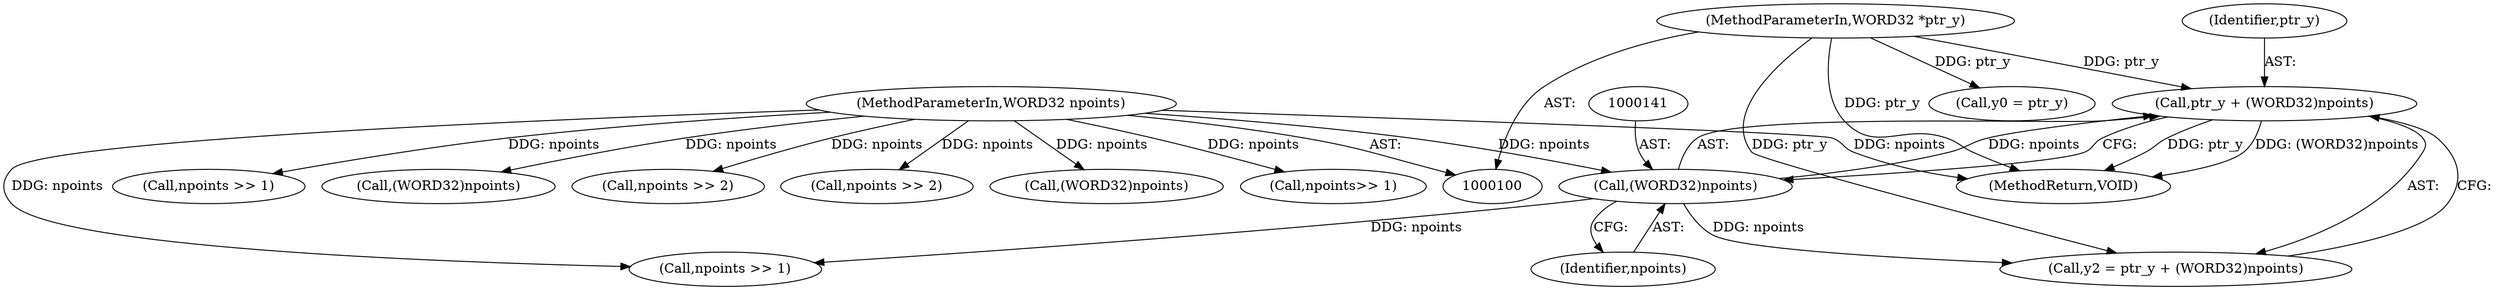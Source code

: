 digraph "0_Android_04e8cd58f075bec5892e369c8deebca9c67e855c@pointer" {
"1000138" [label="(Call,ptr_y + (WORD32)npoints)"];
"1000101" [label="(MethodParameterIn,WORD32 *ptr_y)"];
"1000140" [label="(Call,(WORD32)npoints)"];
"1000104" [label="(MethodParameterIn,WORD32 npoints)"];
"1000133" [label="(Call,y0 = ptr_y)"];
"1000161" [label="(Call,npoints >> 2)"];
"1000430" [label="(Call,(WORD32)npoints)"];
"1000197" [label="(Call,npoints>> 1)"];
"1000101" [label="(MethodParameterIn,WORD32 *ptr_y)"];
"1000142" [label="(Identifier,npoints)"];
"1000138" [label="(Call,ptr_y + (WORD32)npoints)"];
"1000104" [label="(MethodParameterIn,WORD32 npoints)"];
"1000152" [label="(Call,npoints >> 1)"];
"1000140" [label="(Call,(WORD32)npoints)"];
"1000178" [label="(Call,npoints >> 1)"];
"1000437" [label="(Call,(WORD32)npoints)"];
"1000139" [label="(Identifier,ptr_y)"];
"1000441" [label="(MethodReturn,VOID)"];
"1000136" [label="(Call,y2 = ptr_y + (WORD32)npoints)"];
"1000170" [label="(Call,npoints >> 2)"];
"1000138" -> "1000136"  [label="AST: "];
"1000138" -> "1000140"  [label="CFG: "];
"1000139" -> "1000138"  [label="AST: "];
"1000140" -> "1000138"  [label="AST: "];
"1000136" -> "1000138"  [label="CFG: "];
"1000138" -> "1000441"  [label="DDG: ptr_y"];
"1000138" -> "1000441"  [label="DDG: (WORD32)npoints"];
"1000101" -> "1000138"  [label="DDG: ptr_y"];
"1000140" -> "1000138"  [label="DDG: npoints"];
"1000101" -> "1000100"  [label="AST: "];
"1000101" -> "1000441"  [label="DDG: ptr_y"];
"1000101" -> "1000133"  [label="DDG: ptr_y"];
"1000101" -> "1000136"  [label="DDG: ptr_y"];
"1000140" -> "1000142"  [label="CFG: "];
"1000141" -> "1000140"  [label="AST: "];
"1000142" -> "1000140"  [label="AST: "];
"1000140" -> "1000136"  [label="DDG: npoints"];
"1000104" -> "1000140"  [label="DDG: npoints"];
"1000140" -> "1000152"  [label="DDG: npoints"];
"1000104" -> "1000100"  [label="AST: "];
"1000104" -> "1000441"  [label="DDG: npoints"];
"1000104" -> "1000152"  [label="DDG: npoints"];
"1000104" -> "1000161"  [label="DDG: npoints"];
"1000104" -> "1000170"  [label="DDG: npoints"];
"1000104" -> "1000178"  [label="DDG: npoints"];
"1000104" -> "1000197"  [label="DDG: npoints"];
"1000104" -> "1000430"  [label="DDG: npoints"];
"1000104" -> "1000437"  [label="DDG: npoints"];
}
